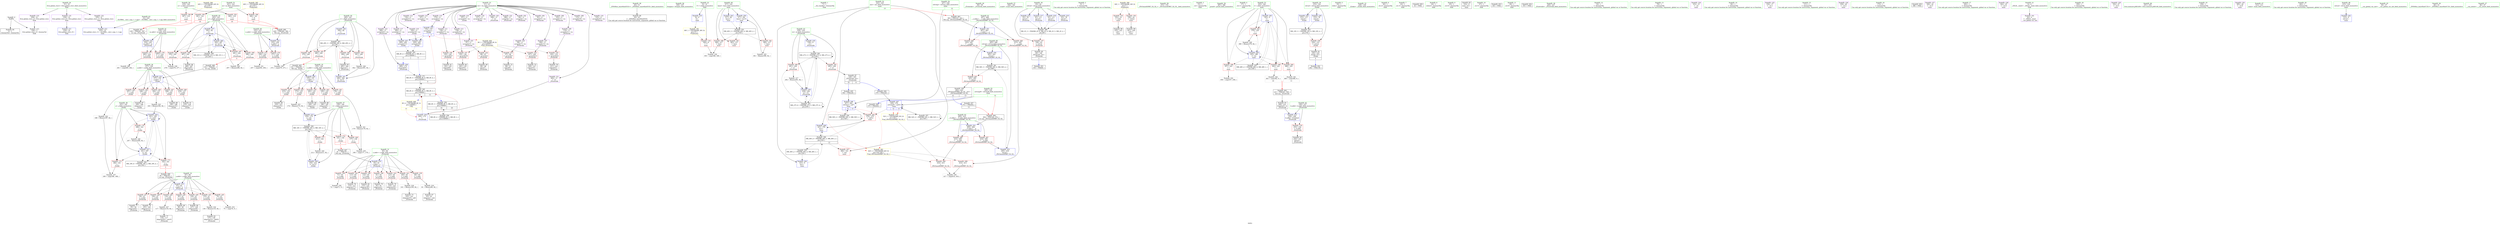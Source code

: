 digraph "SVFG" {
	label="SVFG";

	Node0x558b1e8f7dd0 [shape=record,color=grey,label="{NodeID: 0\nNullPtr}"];
	Node0x558b1e8f7dd0 -> Node0x558b1e91ea90[style=solid];
	Node0x558b1e8f7dd0 -> Node0x558b1e921690[style=solid];
	Node0x558b1e920690 [shape=record,color=red,label="{NodeID: 194\n367\<--319\n\<--n\nmain\n|{<s0>11}}"];
	Node0x558b1e920690:s0 -> Node0x558b1e9613a0[style=solid,color=red];
	Node0x558b1e91d0a0 [shape=record,color=purple,label="{NodeID: 111\n128\<--11\narrayidx27\<--vis\n_Z5checkii\n}"];
	Node0x558b1e91d0a0 -> Node0x558b1e924640[style=solid];
	Node0x558b1e91bb20 [shape=record,color=green,label="{NodeID: 28\n45\<--51\n_ZNSt8ios_base4InitD1Ev\<--_ZNSt8ios_base4InitD1Ev_field_insensitive\n}"];
	Node0x558b1e91bb20 -> Node0x558b1e91ec60[style=solid];
	Node0x558b1e921e10 [shape=record,color=blue,label="{NodeID: 222\n170\<--172\narrayidx2\<--\n_Z2okii\n|{|<s2>3}}"];
	Node0x558b1e921e10 -> Node0x558b1e922080[style=dashed];
	Node0x558b1e921e10 -> Node0x558b1e9223c0[style=dashed];
	Node0x558b1e921e10:s2 -> Node0x558b1e93e9d0[style=dashed,color=red];
	Node0x558b1e923870 [shape=record,color=red,label="{NodeID: 139\n80\<--65\n\<--x.addr\n_Z5checkii\n}"];
	Node0x558b1e923870 -> Node0x558b1e92f2d0[style=solid];
	Node0x558b1e91e320 [shape=record,color=green,label="{NodeID: 56\n336\<--337\nfreopen\<--freopen_field_insensitive\n}"];
	Node0x558b1e9307d0 [shape=record,color=grey,label="{NodeID: 333\n75 = cmp(74, 9, )\n}"];
	Node0x558b1e92b360 [shape=record,color=blue,label="{NodeID: 250\n317\<--391\nkase\<--inc15\nmain\n}"];
	Node0x558b1e92b360 -> Node0x558b1e93fab0[style=dashed];
	Node0x558b1e924f30 [shape=record,color=red,label="{NodeID: 167\n198\<--157\n\<--y.addr\n_Z2okii\n}"];
	Node0x558b1e924f30 -> Node0x558b1e91ff40[style=solid];
	Node0x558b1e91fb30 [shape=record,color=black,label="{NodeID: 84\n140\<--139\ntobool35\<--\n_Z5checkii\n}"];
	Node0x558b1e919db0 [shape=record,color=green,label="{NodeID: 1\n7\<--1\n__dso_handle\<--dummyObj\nGlob }"];
	Node0x558b1e9422b0 [shape=record,color=black,label="{NodeID: 361\nMR_56V_3 = PHI(MR_56V_4, MR_56V_2, )\npts\{406 \}\n}"];
	Node0x558b1e9422b0 -> Node0x558b1e920de0[style=dashed];
	Node0x558b1e920760 [shape=record,color=red,label="{NodeID: 195\n361\<--321\n\<--m\nmain\n|{<s0>10}}"];
	Node0x558b1e920760:s0 -> Node0x558b1e9613a0[style=solid,color=red];
	Node0x558b1e91d170 [shape=record,color=purple,label="{NodeID: 112\n134\<--11\narrayidx31\<--vis\n_Z5checkii\n}"];
	Node0x558b1e91bc20 [shape=record,color=green,label="{NodeID: 29\n58\<--59\n_Z5checkii\<--_Z5checkii_field_insensitive\n}"];
	Node0x558b1e921ee0 [shape=record,color=blue,label="{NodeID: 223\n159\<--174\ni\<--sub\n_Z2okii\n}"];
	Node0x558b1e921ee0 -> Node0x558b1e9418b0[style=dashed];
	Node0x558b1e923940 [shape=record,color=red,label="{NodeID: 140\n91\<--65\n\<--x.addr\n_Z5checkii\n}"];
	Node0x558b1e923940 -> Node0x558b1e91efd0[style=solid];
	Node0x558b1e91e420 [shape=record,color=green,label="{NodeID: 57\n344\<--345\nscanf\<--scanf_field_insensitive\n}"];
	Node0x558b1e930950 [shape=record,color=grey,label="{NodeID: 334\n72 = cmp(71, 9, )\n}"];
	Node0x558b1e92b430 [shape=record,color=blue,label="{NodeID: 251\n407\<--403\n__a.addr\<--__a\n_ZSt3maxIiERKT_S2_S2_\n}"];
	Node0x558b1e92b430 -> Node0x558b1e920eb0[style=dashed];
	Node0x558b1e92b430 -> Node0x558b1e920f80[style=dashed];
	Node0x558b1e925000 [shape=record,color=red,label="{NodeID: 168\n218\<--157\n\<--y.addr\n_Z2okii\n}"];
	Node0x558b1e925000 -> Node0x558b1e9200e0[style=solid];
	Node0x558b1e91fc00 [shape=record,color=black,label="{NodeID: 85\n60\<--146\n_Z5checkii_ret\<--\n_Z5checkii\n|{<s0>3}}"];
	Node0x558b1e91fc00:s0 -> Node0x558b1e960560[style=solid,color=blue];
	Node0x558b1e919e40 [shape=record,color=green,label="{NodeID: 2\n9\<--1\n\<--dummyObj\nCan only get source location for instruction, argument, global var or function.}"];
	Node0x558b1e9427b0 [shape=record,color=black,label="{NodeID: 362\nMR_27V_3 = PHI(MR_27V_4, MR_27V_2, )\npts\{239 \}\n}"];
	Node0x558b1e9427b0 -> Node0x558b1e9259c0[style=dashed];
	Node0x558b1e9427b0 -> Node0x558b1e925a90[style=dashed];
	Node0x558b1e9427b0 -> Node0x558b1e92aa70[style=dashed];
	Node0x558b1e9427b0 -> Node0x558b1e93f0b0[style=dashed];
	Node0x558b1e9427b0 -> Node0x558b1e9427b0[style=dashed];
	Node0x558b1e920830 [shape=record,color=red,label="{NodeID: 196\n366\<--321\n\<--m\nmain\n|{<s0>11}}"];
	Node0x558b1e920830:s0 -> Node0x558b1e961160[style=solid,color=red];
	Node0x558b1e91d240 [shape=record,color=purple,label="{NodeID: 113\n138\<--11\narrayidx34\<--vis\n_Z5checkii\n}"];
	Node0x558b1e91d240 -> Node0x558b1e924710[style=solid];
	Node0x558b1e91bd20 [shape=record,color=green,label="{NodeID: 30\n63\<--64\nretval\<--retval_field_insensitive\n_Z5checkii\n}"];
	Node0x558b1e91bd20 -> Node0x558b1e9236d0[style=solid];
	Node0x558b1e91bd20 -> Node0x558b1e921930[style=solid];
	Node0x558b1e91bd20 -> Node0x558b1e921a00[style=solid];
	Node0x558b1e91bd20 -> Node0x558b1e921ad0[style=solid];
	Node0x558b1e91bd20 -> Node0x558b1e921ba0[style=solid];
	Node0x558b1e9268f0 [shape=record,color=yellow,style=double,label="{NodeID: 390\n34V_1 = ENCHI(MR_34V_0)\npts\{1 \}\nFun[main]}"];
	Node0x558b1e9268f0 -> Node0x558b1e923530[style=dashed];
	Node0x558b1e9268f0 -> Node0x558b1e923600[style=dashed];
	Node0x558b1e921fb0 [shape=record,color=blue,label="{NodeID: 224\n161\<--183\nj\<--sub3\n_Z2okii\n}"];
	Node0x558b1e921fb0 -> Node0x558b1e925340[style=dashed];
	Node0x558b1e921fb0 -> Node0x558b1e925410[style=dashed];
	Node0x558b1e921fb0 -> Node0x558b1e9254e0[style=dashed];
	Node0x558b1e921fb0 -> Node0x558b1e921fb0[style=dashed];
	Node0x558b1e921fb0 -> Node0x558b1e922220[style=dashed];
	Node0x558b1e921fb0 -> Node0x558b1e93c9b0[style=dashed];
	Node0x558b1e923a10 [shape=record,color=red,label="{NodeID: 141\n100\<--65\n\<--x.addr\n_Z5checkii\n}"];
	Node0x558b1e923a10 -> Node0x558b1e92f150[style=solid];
	Node0x558b1e91e520 [shape=record,color=green,label="{NodeID: 58\n373\<--374\n_ZSt3maxIiERKT_S2_S2_\<--_ZSt3maxIiERKT_S2_S2__field_insensitive\n}"];
	Node0x558b1e930ad0 [shape=record,color=grey,label="{NodeID: 335\n180 = cmp(177, 179, )\n}"];
	Node0x558b1e92b500 [shape=record,color=blue,label="{NodeID: 252\n409\<--404\n__b.addr\<--__b\n_ZSt3maxIiERKT_S2_S2_\n}"];
	Node0x558b1e92b500 -> Node0x558b1e921050[style=dashed];
	Node0x558b1e92b500 -> Node0x558b1e921120[style=dashed];
	Node0x558b1e9250d0 [shape=record,color=red,label="{NodeID: 169\n177\<--159\n\<--i\n_Z2okii\n}"];
	Node0x558b1e9250d0 -> Node0x558b1e930ad0[style=solid];
	Node0x558b1e91fcd0 [shape=record,color=black,label="{NodeID: 86\n166\<--165\nidxprom\<--\n_Z2okii\n}"];
	Node0x558b1e919ed0 [shape=record,color=green,label="{NodeID: 3\n15\<--1\n.str\<--dummyObj\nGlob }"];
	Node0x558b1e942cb0 [shape=record,color=black,label="{NodeID: 363\nMR_29V_3 = PHI(MR_29V_4, MR_29V_2, )\npts\{241 \}\n}"];
	Node0x558b1e942cb0 -> Node0x558b1e925b60[style=dashed];
	Node0x558b1e942cb0 -> Node0x558b1e925c30[style=dashed];
	Node0x558b1e942cb0 -> Node0x558b1e925d00[style=dashed];
	Node0x558b1e942cb0 -> Node0x558b1e925dd0[style=dashed];
	Node0x558b1e942cb0 -> Node0x558b1e92ac10[style=dashed];
	Node0x558b1e920900 [shape=record,color=red,label="{NodeID: 197\n384\<--323\n\<--ans\nmain\n}"];
	Node0x558b1e91d310 [shape=record,color=purple,label="{NodeID: 114\n167\<--11\narrayidx\<--vis\n_Z2okii\n}"];
	Node0x558b1e91bdf0 [shape=record,color=green,label="{NodeID: 31\n65\<--66\nx.addr\<--x.addr_field_insensitive\n_Z5checkii\n}"];
	Node0x558b1e91bdf0 -> Node0x558b1e9237a0[style=solid];
	Node0x558b1e91bdf0 -> Node0x558b1e923870[style=solid];
	Node0x558b1e91bdf0 -> Node0x558b1e923940[style=solid];
	Node0x558b1e91bdf0 -> Node0x558b1e923a10[style=solid];
	Node0x558b1e91bdf0 -> Node0x558b1e923ae0[style=solid];
	Node0x558b1e91bdf0 -> Node0x558b1e923bb0[style=solid];
	Node0x558b1e91bdf0 -> Node0x558b1e923c80[style=solid];
	Node0x558b1e91bdf0 -> Node0x558b1e921790[style=solid];
	Node0x558b1e926a00 [shape=record,color=yellow,style=double,label="{NodeID: 391\n36V_1 = ENCHI(MR_36V_0)\npts\{10 \}\nFun[main]}"];
	Node0x558b1e926a00 -> Node0x558b1e923460[style=dashed];
	Node0x558b1e922080 [shape=record,color=blue,label="{NodeID: 225\n200\<--202\narrayidx11\<--\n_Z2okii\n}"];
	Node0x558b1e922080 -> Node0x558b1e93ceb0[style=dashed];
	Node0x558b1e923ae0 [shape=record,color=red,label="{NodeID: 142\n113\<--65\n\<--x.addr\n_Z5checkii\n}"];
	Node0x558b1e923ae0 -> Node0x558b1e91f4b0[style=solid];
	Node0x558b1e91e620 [shape=record,color=green,label="{NodeID: 59\n387\<--388\nprintf\<--printf_field_insensitive\n}"];
	Node0x558b1e930c50 [shape=record,color=grey,label="{NodeID: 336\n272 = cmp(270, 271, )\n}"];
	Node0x558b1e92b5d0 [shape=record,color=blue,label="{NodeID: 253\n405\<--419\nretval\<--\n_ZSt3maxIiERKT_S2_S2_\n}"];
	Node0x558b1e92b5d0 -> Node0x558b1e9422b0[style=dashed];
	Node0x558b1e9251a0 [shape=record,color=red,label="{NodeID: 170\n191\<--159\n\<--i\n_Z2okii\n|{<s0>3}}"];
	Node0x558b1e9251a0:s0 -> Node0x558b1e961bc0[style=solid,color=red];
	Node0x558b1e91fda0 [shape=record,color=black,label="{NodeID: 87\n169\<--168\nidxprom1\<--\n_Z2okii\n}"];
	Node0x558b1e919f60 [shape=record,color=green,label="{NodeID: 4\n17\<--1\n.str.1\<--dummyObj\nGlob }"];
	Node0x558b1e9431b0 [shape=record,color=black,label="{NodeID: 364\nMR_31V_2 = PHI(MR_31V_4, MR_31V_1, )\npts\{243 \}\n}"];
	Node0x558b1e9431b0 -> Node0x558b1e92a8d0[style=dashed];
	Node0x558b1e9209d0 [shape=record,color=red,label="{NodeID: 198\n357\<--325\n\<--i\nmain\n}"];
	Node0x558b1e9209d0 -> Node0x558b1e930650[style=solid];
	Node0x558b1e922510 [shape=record,color=purple,label="{NodeID: 115\n170\<--11\narrayidx2\<--vis\n_Z2okii\n}"];
	Node0x558b1e922510 -> Node0x558b1e921e10[style=solid];
	Node0x558b1e91bec0 [shape=record,color=green,label="{NodeID: 32\n67\<--68\ny.addr\<--y.addr_field_insensitive\n_Z5checkii\n}"];
	Node0x558b1e91bec0 -> Node0x558b1e923d50[style=solid];
	Node0x558b1e91bec0 -> Node0x558b1e923e20[style=solid];
	Node0x558b1e91bec0 -> Node0x558b1e923ef0[style=solid];
	Node0x558b1e91bec0 -> Node0x558b1e923fc0[style=solid];
	Node0x558b1e91bec0 -> Node0x558b1e924090[style=solid];
	Node0x558b1e91bec0 -> Node0x558b1e924160[style=solid];
	Node0x558b1e91bec0 -> Node0x558b1e924230[style=solid];
	Node0x558b1e91bec0 -> Node0x558b1e921860[style=solid];
	Node0x558b1e922150 [shape=record,color=blue,label="{NodeID: 226\n153\<--111\nretval\<--\n_Z2okii\n}"];
	Node0x558b1e922150 -> Node0x558b1e93c4b0[style=dashed];
	Node0x558b1e923bb0 [shape=record,color=red,label="{NodeID: 143\n123\<--65\n\<--x.addr\n_Z5checkii\n}"];
	Node0x558b1e923bb0 -> Node0x558b1e91f720[style=solid];
	Node0x558b1e91e720 [shape=record,color=green,label="{NodeID: 60\n405\<--406\nretval\<--retval_field_insensitive\n_ZSt3maxIiERKT_S2_S2_\n}"];
	Node0x558b1e91e720 -> Node0x558b1e920de0[style=solid];
	Node0x558b1e91e720 -> Node0x558b1e92b5d0[style=solid];
	Node0x558b1e91e720 -> Node0x558b1e92b6a0[style=solid];
	Node0x558b1e930dd0 [shape=record,color=grey,label="{NodeID: 337\n189 = cmp(186, 188, )\n}"];
	Node0x558b1e92b6a0 [shape=record,color=blue,label="{NodeID: 254\n405\<--422\nretval\<--\n_ZSt3maxIiERKT_S2_S2_\n}"];
	Node0x558b1e92b6a0 -> Node0x558b1e9422b0[style=dashed];
	Node0x558b1e925270 [shape=record,color=red,label="{NodeID: 171\n211\<--159\n\<--i\n_Z2okii\n}"];
	Node0x558b1e925270 -> Node0x558b1e92fa50[style=solid];
	Node0x558b1e91fe70 [shape=record,color=black,label="{NodeID: 88\n196\<--195\nidxprom8\<--\n_Z2okii\n}"];
	Node0x558b1e91a7a0 [shape=record,color=green,label="{NodeID: 5\n19\<--1\nstdin\<--dummyObj\nGlob }"];
	Node0x558b1e94dde0 [shape=record,color=yellow,style=double,label="{NodeID: 448\n8V_4 = CSCHI(MR_8V_3)\npts\{140000 \}\nCS[]|{<s0>11|<s1>11}}"];
	Node0x558b1e94dde0:s0 -> Node0x558b1e92a660[style=dashed,color=red];
	Node0x558b1e94dde0:s1 -> Node0x558b1e9436b0[style=dashed,color=red];
	Node0x558b1e9436b0 [shape=record,color=black,label="{NodeID: 365\nMR_8V_4 = PHI(MR_8V_5, MR_8V_3, )\npts\{140000 \}\n|{|<s1>10|<s2>11}}"];
	Node0x558b1e9436b0 -> Node0x558b1e9454b0[style=dashed];
	Node0x558b1e9436b0:s1 -> Node0x558b1e94dde0[style=dashed,color=blue];
	Node0x558b1e9436b0:s2 -> Node0x558b1e93efc0[style=dashed,color=blue];
	Node0x558b1e920aa0 [shape=record,color=red,label="{NodeID: 199\n362\<--325\n\<--i\nmain\n}"];
	Node0x558b1e920aa0 -> Node0x558b1e931550[style=solid];
	Node0x558b1e9225a0 [shape=record,color=purple,label="{NodeID: 116\n197\<--11\narrayidx9\<--vis\n_Z2okii\n}"];
	Node0x558b1e91bf90 [shape=record,color=green,label="{NodeID: 33\n148\<--149\n_Z2okii\<--_Z2okii_field_insensitive\n}"];
	Node0x558b1e922220 [shape=record,color=blue,label="{NodeID: 227\n161\<--207\nj\<--inc\n_Z2okii\n}"];
	Node0x558b1e922220 -> Node0x558b1e925340[style=dashed];
	Node0x558b1e922220 -> Node0x558b1e925410[style=dashed];
	Node0x558b1e922220 -> Node0x558b1e9254e0[style=dashed];
	Node0x558b1e922220 -> Node0x558b1e921fb0[style=dashed];
	Node0x558b1e922220 -> Node0x558b1e922220[style=dashed];
	Node0x558b1e922220 -> Node0x558b1e93c9b0[style=dashed];
	Node0x558b1e923c80 [shape=record,color=red,label="{NodeID: 144\n132\<--65\n\<--x.addr\n_Z5checkii\n}"];
	Node0x558b1e923c80 -> Node0x558b1e91f990[style=solid];
	Node0x558b1e91e7f0 [shape=record,color=green,label="{NodeID: 61\n407\<--408\n__a.addr\<--__a.addr_field_insensitive\n_ZSt3maxIiERKT_S2_S2_\n}"];
	Node0x558b1e91e7f0 -> Node0x558b1e920eb0[style=solid];
	Node0x558b1e91e7f0 -> Node0x558b1e920f80[style=solid];
	Node0x558b1e91e7f0 -> Node0x558b1e92b430[style=solid];
	Node0x558b1e930f50 [shape=record,color=grey,label="{NodeID: 338\n278 = cmp(276, 277, )\n}"];
	Node0x558b1e925340 [shape=record,color=red,label="{NodeID: 172\n186\<--161\n\<--j\n_Z2okii\n}"];
	Node0x558b1e925340 -> Node0x558b1e930dd0[style=solid];
	Node0x558b1e91ff40 [shape=record,color=black,label="{NodeID: 89\n199\<--198\nidxprom10\<--\n_Z2okii\n}"];
	Node0x558b1e91a830 [shape=record,color=green,label="{NodeID: 6\n20\<--1\n.str.2\<--dummyObj\nGlob }"];
	Node0x558b1e920b70 [shape=record,color=red,label="{NodeID: 200\n368\<--325\n\<--i\nmain\n}"];
	Node0x558b1e920b70 -> Node0x558b1e9313d0[style=solid];
	Node0x558b1e922630 [shape=record,color=purple,label="{NodeID: 117\n200\<--11\narrayidx11\<--vis\n_Z2okii\n}"];
	Node0x558b1e922630 -> Node0x558b1e922080[style=solid];
	Node0x558b1e91c090 [shape=record,color=green,label="{NodeID: 34\n153\<--154\nretval\<--retval_field_insensitive\n_Z2okii\n}"];
	Node0x558b1e91c090 -> Node0x558b1e9247e0[style=solid];
	Node0x558b1e91c090 -> Node0x558b1e922150[style=solid];
	Node0x558b1e91c090 -> Node0x558b1e92a3a0[style=solid];
	Node0x558b1e926ca0 [shape=record,color=yellow,style=double,label="{NodeID: 394\n42V_1 = ENCHI(MR_42V_0)\npts\{320 \}\nFun[main]}"];
	Node0x558b1e926ca0 -> Node0x558b1e9205c0[style=dashed];
	Node0x558b1e926ca0 -> Node0x558b1e920690[style=dashed];
	Node0x558b1e9222f0 [shape=record,color=blue,label="{NodeID: 228\n159\<--212\ni\<--inc13\n_Z2okii\n}"];
	Node0x558b1e9222f0 -> Node0x558b1e9418b0[style=dashed];
	Node0x558b1e923d50 [shape=record,color=red,label="{NodeID: 145\n74\<--67\n\<--y.addr\n_Z5checkii\n}"];
	Node0x558b1e923d50 -> Node0x558b1e9307d0[style=solid];
	Node0x558b1e91e8c0 [shape=record,color=green,label="{NodeID: 62\n409\<--410\n__b.addr\<--__b.addr_field_insensitive\n_ZSt3maxIiERKT_S2_S2_\n}"];
	Node0x558b1e91e8c0 -> Node0x558b1e921050[style=solid];
	Node0x558b1e91e8c0 -> Node0x558b1e921120[style=solid];
	Node0x558b1e91e8c0 -> Node0x558b1e92b500[style=solid];
	Node0x558b1e9310d0 [shape=record,color=grey,label="{NodeID: 339\n417 = cmp(414, 416, )\n}"];
	Node0x558b1e925410 [shape=record,color=red,label="{NodeID: 173\n192\<--161\n\<--j\n_Z2okii\n|{<s0>3}}"];
	Node0x558b1e925410:s0 -> Node0x558b1e961cd0[style=solid,color=red];
	Node0x558b1e920010 [shape=record,color=black,label="{NodeID: 90\n216\<--215\nidxprom15\<--\n_Z2okii\n}"];
	Node0x558b1e91a8c0 [shape=record,color=green,label="{NodeID: 7\n22\<--1\n.str.3\<--dummyObj\nGlob }"];
	Node0x558b1e95eef0 [shape=record,color=black,label="{NodeID: 450\n43 = PHI()\n}"];
	Node0x558b1e920c40 [shape=record,color=red,label="{NodeID: 201\n379\<--325\n\<--i\nmain\n}"];
	Node0x558b1e920c40 -> Node0x558b1e9301d0[style=solid];
	Node0x558b1e922700 [shape=record,color=purple,label="{NodeID: 118\n217\<--11\narrayidx16\<--vis\n_Z2okii\n}"];
	Node0x558b1e91c160 [shape=record,color=green,label="{NodeID: 35\n155\<--156\nx.addr\<--x.addr_field_insensitive\n_Z2okii\n}"];
	Node0x558b1e91c160 -> Node0x558b1e9248b0[style=solid];
	Node0x558b1e91c160 -> Node0x558b1e924980[style=solid];
	Node0x558b1e91c160 -> Node0x558b1e924a50[style=solid];
	Node0x558b1e91c160 -> Node0x558b1e924b20[style=solid];
	Node0x558b1e91c160 -> Node0x558b1e924bf0[style=solid];
	Node0x558b1e91c160 -> Node0x558b1e921c70[style=solid];
	Node0x558b1e926d80 [shape=record,color=yellow,style=double,label="{NodeID: 395\n44V_1 = ENCHI(MR_44V_0)\npts\{322 \}\nFun[main]}"];
	Node0x558b1e926d80 -> Node0x558b1e920760[style=dashed];
	Node0x558b1e926d80 -> Node0x558b1e920830[style=dashed];
	Node0x558b1e9223c0 [shape=record,color=blue,label="{NodeID: 229\n220\<--202\narrayidx18\<--\n_Z2okii\n}"];
	Node0x558b1e9223c0 -> Node0x558b1e93ceb0[style=dashed];
	Node0x558b1e923e20 [shape=record,color=red,label="{NodeID: 146\n85\<--67\n\<--y.addr\n_Z5checkii\n}"];
	Node0x558b1e923e20 -> Node0x558b1e91ee30[style=solid];
	Node0x558b1e91e990 [shape=record,color=green,label="{NodeID: 63\n33\<--430\n_GLOBAL__sub_I_axp_1_1.cpp\<--_GLOBAL__sub_I_axp_1_1.cpp_field_insensitive\n}"];
	Node0x558b1e91e990 -> Node0x558b1e921590[style=solid];
	Node0x558b1e931250 [shape=record,color=grey,label="{NodeID: 340\n261 = cmp(260, 262, )\n}"];
	Node0x558b1e9254e0 [shape=record,color=red,label="{NodeID: 174\n206\<--161\n\<--j\n_Z2okii\n}"];
	Node0x558b1e9254e0 -> Node0x558b1e92fd50[style=solid];
	Node0x558b1e9200e0 [shape=record,color=black,label="{NodeID: 91\n219\<--218\nidxprom17\<--\n_Z2okii\n}"];
	Node0x558b1e91a950 [shape=record,color=green,label="{NodeID: 8\n24\<--1\nstdout\<--dummyObj\nGlob }"];
	Node0x558b1e960560 [shape=record,color=black,label="{NodeID: 451\n193 = PHI(60, )\n}"];
	Node0x558b1e9445b0 [shape=record,color=black,label="{NodeID: 368\nMR_2V_3 = PHI(MR_2V_6, MR_2V_4, MR_2V_5, MR_2V_2, )\npts\{64 \}\n}"];
	Node0x558b1e9445b0 -> Node0x558b1e9236d0[style=dashed];
	Node0x558b1e920d10 [shape=record,color=red,label="{NodeID: 202\n376\<--375\n\<--call12\nmain\n}"];
	Node0x558b1e920d10 -> Node0x558b1e92b1c0[style=solid];
	Node0x558b1e9227d0 [shape=record,color=purple,label="{NodeID: 119\n220\<--11\narrayidx18\<--vis\n_Z2okii\n}"];
	Node0x558b1e9227d0 -> Node0x558b1e9223c0[style=solid];
	Node0x558b1e91c230 [shape=record,color=green,label="{NodeID: 36\n157\<--158\ny.addr\<--y.addr_field_insensitive\n_Z2okii\n}"];
	Node0x558b1e91c230 -> Node0x558b1e924cc0[style=solid];
	Node0x558b1e91c230 -> Node0x558b1e924d90[style=solid];
	Node0x558b1e91c230 -> Node0x558b1e924e60[style=solid];
	Node0x558b1e91c230 -> Node0x558b1e924f30[style=solid];
	Node0x558b1e91c230 -> Node0x558b1e925000[style=solid];
	Node0x558b1e91c230 -> Node0x558b1e921d40[style=solid];
	Node0x558b1e92a3a0 [shape=record,color=blue,label="{NodeID: 230\n153\<--78\nretval\<--\n_Z2okii\n}"];
	Node0x558b1e92a3a0 -> Node0x558b1e93c4b0[style=dashed];
	Node0x558b1e923ef0 [shape=record,color=red,label="{NodeID: 147\n94\<--67\n\<--y.addr\n_Z5checkii\n}"];
	Node0x558b1e923ef0 -> Node0x558b1e91f0a0[style=solid];
	Node0x558b1e91ea90 [shape=record,color=black,label="{NodeID: 64\n2\<--3\ndummyVal\<--dummyVal\n}"];
	Node0x558b1e9313d0 [shape=record,color=grey,label="{NodeID: 341\n369 = cmp(368, 9, )\n|{<s0>11}}"];
	Node0x558b1e9313d0:s0 -> Node0x558b1e961520[style=solid,color=red];
	Node0x558b1e9255b0 [shape=record,color=red,label="{NodeID: 175\n256\<--232\n\<--n.addr\n_Z5solveiib\n}"];
	Node0x558b1e9255b0 -> Node0x558b1e9304d0[style=solid];
	Node0x558b1e9201b0 [shape=record,color=black,label="{NodeID: 92\n150\<--224\n_Z2okii_ret\<--\n_Z2okii\n|{<s0>5}}"];
	Node0x558b1e9201b0:s0 -> Node0x558b1e9606c0[style=solid,color=blue];
	Node0x558b1e91a9e0 [shape=record,color=green,label="{NodeID: 9\n25\<--1\n.str.4\<--dummyObj\nGlob }"];
	Node0x558b1e9606c0 [shape=record,color=black,label="{NodeID: 452\n282 = PHI(150, )\n}"];
	Node0x558b1e920de0 [shape=record,color=red,label="{NodeID: 203\n425\<--405\n\<--retval\n_ZSt3maxIiERKT_S2_S2_\n}"];
	Node0x558b1e920de0 -> Node0x558b1e91d7d0[style=solid];
	Node0x558b1e9228a0 [shape=record,color=purple,label="{NodeID: 120\n248\<--11\n\<--vis\n_Z5solveiib\n}"];
	Node0x558b1e91c300 [shape=record,color=green,label="{NodeID: 37\n159\<--160\ni\<--i_field_insensitive\n_Z2okii\n}"];
	Node0x558b1e91c300 -> Node0x558b1e9250d0[style=solid];
	Node0x558b1e91c300 -> Node0x558b1e9251a0[style=solid];
	Node0x558b1e91c300 -> Node0x558b1e925270[style=solid];
	Node0x558b1e91c300 -> Node0x558b1e921ee0[style=solid];
	Node0x558b1e91c300 -> Node0x558b1e9222f0[style=solid];
	Node0x558b1e92a430 [shape=record,color=blue,label="{NodeID: 231\n232\<--229\nn.addr\<--n\n_Z5solveiib\n}"];
	Node0x558b1e92a430 -> Node0x558b1e9255b0[style=dashed];
	Node0x558b1e92a430 -> Node0x558b1e925680[style=dashed];
	Node0x558b1e923fc0 [shape=record,color=red,label="{NodeID: 148\n104\<--67\n\<--y.addr\n_Z5checkii\n}"];
	Node0x558b1e923fc0 -> Node0x558b1e91f310[style=solid];
	Node0x558b1e91eb90 [shape=record,color=black,label="{NodeID: 65\n314\<--9\nmain_ret\<--\nmain\n}"];
	Node0x558b1e931550 [shape=record,color=grey,label="{NodeID: 342\n363 = cmp(362, 9, )\n|{<s0>10}}"];
	Node0x558b1e931550:s0 -> Node0x558b1e961520[style=solid,color=red];
	Node0x558b1e925680 [shape=record,color=red,label="{NodeID: 176\n271\<--232\n\<--n.addr\n_Z5solveiib\n}"];
	Node0x558b1e925680 -> Node0x558b1e930c50[style=solid];
	Node0x558b1e920280 [shape=record,color=black,label="{NodeID: 93\n246\<--231\nfrombool\<--k\n_Z5solveiib\n}"];
	Node0x558b1e920280 -> Node0x558b1e92a590[style=solid];
	Node0x558b1e91aa70 [shape=record,color=green,label="{NodeID: 10\n27\<--1\n.str.5\<--dummyObj\nGlob }"];
	Node0x558b1e9607c0 [shape=record,color=black,label="{NodeID: 453\n343 = PHI()\n}"];
	Node0x558b1e920eb0 [shape=record,color=red,label="{NodeID: 204\n413\<--407\n\<--__a.addr\n_ZSt3maxIiERKT_S2_S2_\n}"];
	Node0x558b1e920eb0 -> Node0x558b1e9211f0[style=solid];
	Node0x558b1e922970 [shape=record,color=purple,label="{NodeID: 121\n264\<--11\n\<--vis\n_Z5solveiib\n}"];
	Node0x558b1e922970 -> Node0x558b1e92a660[style=solid];
	Node0x558b1e91c3d0 [shape=record,color=green,label="{NodeID: 38\n161\<--162\nj\<--j_field_insensitive\n_Z2okii\n}"];
	Node0x558b1e91c3d0 -> Node0x558b1e925340[style=solid];
	Node0x558b1e91c3d0 -> Node0x558b1e925410[style=solid];
	Node0x558b1e91c3d0 -> Node0x558b1e9254e0[style=solid];
	Node0x558b1e91c3d0 -> Node0x558b1e921fb0[style=solid];
	Node0x558b1e91c3d0 -> Node0x558b1e922220[style=solid];
	Node0x558b1e92ecd0 [shape=record,color=grey,label="{NodeID: 315\n174 = Binary(173, 82, )\n}"];
	Node0x558b1e92ecd0 -> Node0x558b1e921ee0[style=solid];
	Node0x558b1e92a4c0 [shape=record,color=blue,label="{NodeID: 232\n234\<--230\nm.addr\<--m\n_Z5solveiib\n}"];
	Node0x558b1e92a4c0 -> Node0x558b1e925750[style=dashed];
	Node0x558b1e92a4c0 -> Node0x558b1e925820[style=dashed];
	Node0x558b1e924090 [shape=record,color=red,label="{NodeID: 149\n116\<--67\n\<--y.addr\n_Z5checkii\n}"];
	Node0x558b1e924090 -> Node0x558b1e92fed0[style=solid];
	Node0x558b1e91ec60 [shape=record,color=black,label="{NodeID: 66\n44\<--45\n\<--_ZNSt8ios_base4InitD1Ev\nCan only get source location for instruction, argument, global var or function.}"];
	Node0x558b1e93c4b0 [shape=record,color=black,label="{NodeID: 343\nMR_10V_3 = PHI(MR_10V_4, MR_10V_2, )\npts\{154 \}\n}"];
	Node0x558b1e93c4b0 -> Node0x558b1e9247e0[style=dashed];
	Node0x558b1e925750 [shape=record,color=red,label="{NodeID: 177\n260\<--234\n\<--m.addr\n_Z5solveiib\n}"];
	Node0x558b1e925750 -> Node0x558b1e931250[style=solid];
	Node0x558b1e920350 [shape=record,color=black,label="{NodeID: 94\n254\<--253\ntobool\<--\n_Z5solveiib\n}"];
	Node0x558b1e91ab00 [shape=record,color=green,label="{NodeID: 11\n29\<--1\n.str.6\<--dummyObj\nGlob }"];
	Node0x558b1e960890 [shape=record,color=black,label="{NodeID: 454\n353 = PHI()\n}"];
	Node0x558b1e9454b0 [shape=record,color=black,label="{NodeID: 371\nMR_8V_5 = PHI(MR_8V_8, MR_8V_4, )\npts\{140000 \}\n|{|<s1>5}}"];
	Node0x558b1e9454b0 -> Node0x558b1e9436b0[style=dashed];
	Node0x558b1e9454b0:s1 -> Node0x558b1e921e10[style=dashed,color=red];
	Node0x558b1e920f80 [shape=record,color=red,label="{NodeID: 205\n422\<--407\n\<--__a.addr\n_ZSt3maxIiERKT_S2_S2_\n}"];
	Node0x558b1e920f80 -> Node0x558b1e92b6a0[style=solid];
	Node0x558b1e922a40 [shape=record,color=purple,label="{NodeID: 122\n286\<--11\narrayidx\<--vis\n_Z5solveiib\n}"];
	Node0x558b1e91c4a0 [shape=record,color=green,label="{NodeID: 39\n226\<--227\n_Z5solveiib\<--_Z5solveiib_field_insensitive\n}"];
	Node0x558b1e92ee50 [shape=record,color=grey,label="{NodeID: 316\n136 = Binary(135, 82, )\n}"];
	Node0x558b1e92ee50 -> Node0x558b1e91fa60[style=solid];
	Node0x558b1e92a590 [shape=record,color=blue,label="{NodeID: 233\n236\<--246\nk.addr\<--frombool\n_Z5solveiib\n}"];
	Node0x558b1e92a590 -> Node0x558b1e9258f0[style=dashed];
	Node0x558b1e924160 [shape=record,color=red,label="{NodeID: 150\n126\<--67\n\<--y.addr\n_Z5checkii\n}"];
	Node0x558b1e924160 -> Node0x558b1e91f7f0[style=solid];
	Node0x558b1e91ed60 [shape=record,color=black,label="{NodeID: 67\n83\<--81\nidxprom\<--sub\n_Z5checkii\n}"];
	Node0x558b1e93c9b0 [shape=record,color=black,label="{NodeID: 344\nMR_18V_6 = PHI(MR_18V_2, MR_18V_4, )\npts\{162 \}\n}"];
	Node0x558b1e925820 [shape=record,color=red,label="{NodeID: 178\n277\<--234\n\<--m.addr\n_Z5solveiib\n}"];
	Node0x558b1e925820 -> Node0x558b1e930f50[style=solid];
	Node0x558b1e920420 [shape=record,color=black,label="{NodeID: 95\n285\<--284\nidxprom\<--\n_Z5solveiib\n}"];
	Node0x558b1e91ab90 [shape=record,color=green,label="{NodeID: 12\n32\<--1\n\<--dummyObj\nCan only get source location for instruction, argument, global var or function.}"];
	Node0x558b1e960960 [shape=record,color=black,label="{NodeID: 455\n364 = PHI(228, )\n}"];
	Node0x558b1e960960 -> Node0x558b1e92b020[style=solid];
	Node0x558b1e921050 [shape=record,color=red,label="{NodeID: 206\n415\<--409\n\<--__b.addr\n_ZSt3maxIiERKT_S2_S2_\n}"];
	Node0x558b1e921050 -> Node0x558b1e9212c0[style=solid];
	Node0x558b1e922b10 [shape=record,color=purple,label="{NodeID: 123\n289\<--11\narrayidx9\<--vis\n_Z5solveiib\n}"];
	Node0x558b1e922b10 -> Node0x558b1e92a9a0[style=solid];
	Node0x558b1e91c5a0 [shape=record,color=green,label="{NodeID: 40\n232\<--233\nn.addr\<--n.addr_field_insensitive\n_Z5solveiib\n}"];
	Node0x558b1e91c5a0 -> Node0x558b1e9255b0[style=solid];
	Node0x558b1e91c5a0 -> Node0x558b1e925680[style=solid];
	Node0x558b1e91c5a0 -> Node0x558b1e92a430[style=solid];
	Node0x558b1e92efd0 [shape=record,color=grey,label="{NodeID: 317\n292 = Binary(291, 82, )\n}"];
	Node0x558b1e92efd0 -> Node0x558b1e92aa70[style=solid];
	Node0x558b1e92a660 [shape=record,color=blue,label="{NodeID: 234\n264\<--172\n\<--\n_Z5solveiib\n}"];
	Node0x558b1e92a660 -> Node0x558b1e9436b0[style=dashed];
	Node0x558b1e924230 [shape=record,color=red,label="{NodeID: 151\n135\<--67\n\<--y.addr\n_Z5checkii\n}"];
	Node0x558b1e924230 -> Node0x558b1e92ee50[style=solid];
	Node0x558b1e91ee30 [shape=record,color=black,label="{NodeID: 68\n86\<--85\nidxprom2\<--\n_Z5checkii\n}"];
	Node0x558b1e93ceb0 [shape=record,color=black,label="{NodeID: 345\nMR_8V_4 = PHI(MR_8V_5, MR_8V_3, )\npts\{140000 \}\n|{<s0>5|<s1>5}}"];
	Node0x558b1e93ceb0:s0 -> Node0x558b1e92a9a0[style=dashed,color=blue];
	Node0x558b1e93ceb0:s1 -> Node0x558b1e9454b0[style=dashed,color=blue];
	Node0x558b1e9258f0 [shape=record,color=red,label="{NodeID: 179\n253\<--236\n\<--k.addr\n_Z5solveiib\n}"];
	Node0x558b1e9258f0 -> Node0x558b1e920350[style=solid];
	Node0x558b1e91d490 [shape=record,color=black,label="{NodeID: 96\n288\<--287\nidxprom8\<--\n_Z5solveiib\n}"];
	Node0x558b1e91ac20 [shape=record,color=green,label="{NodeID: 13\n78\<--1\n\<--dummyObj\nCan only get source location for instruction, argument, global var or function.}"];
	Node0x558b1e960cd0 [shape=record,color=black,label="{NodeID: 456\n370 = PHI(228, )\n}"];
	Node0x558b1e960cd0 -> Node0x558b1e92b0f0[style=solid];
	Node0x558b1e921120 [shape=record,color=red,label="{NodeID: 207\n419\<--409\n\<--__b.addr\n_ZSt3maxIiERKT_S2_S2_\n}"];
	Node0x558b1e921120 -> Node0x558b1e92b5d0[style=solid];
	Node0x558b1e922be0 [shape=record,color=purple,label="{NodeID: 124\n333\<--15\n\<--.str\nmain\n}"];
	Node0x558b1e91c670 [shape=record,color=green,label="{NodeID: 41\n234\<--235\nm.addr\<--m.addr_field_insensitive\n_Z5solveiib\n}"];
	Node0x558b1e91c670 -> Node0x558b1e925750[style=solid];
	Node0x558b1e91c670 -> Node0x558b1e925820[style=solid];
	Node0x558b1e91c670 -> Node0x558b1e92a4c0[style=solid];
	Node0x558b1e92f150 [shape=record,color=grey,label="{NodeID: 318\n101 = Binary(100, 82, )\n}"];
	Node0x558b1e92f150 -> Node0x558b1e91f240[style=solid];
	Node0x558b1e92a730 [shape=record,color=blue,label="{NodeID: 235\n238\<--9\nre\<--\n_Z5solveiib\n}"];
	Node0x558b1e92a730 -> Node0x558b1e9427b0[style=dashed];
	Node0x558b1e924300 [shape=record,color=red,label="{NodeID: 152\n88\<--87\n\<--arrayidx3\n_Z5checkii\n}"];
	Node0x558b1e924300 -> Node0x558b1e91ef00[style=solid];
	Node0x558b1e91ef00 [shape=record,color=black,label="{NodeID: 69\n89\<--88\ntobool\<--\n_Z5checkii\n}"];
	Node0x558b1e93d3b0 [shape=record,color=black,label="{NodeID: 346\nMR_46V_4 = PHI(MR_46V_5, MR_46V_3, )\npts\{324 \}\n|{|<s4>13}}"];
	Node0x558b1e93d3b0 -> Node0x558b1e920900[style=dashed];
	Node0x558b1e93d3b0 -> Node0x558b1e920d10[style=dashed];
	Node0x558b1e93d3b0 -> Node0x558b1e92b1c0[style=dashed];
	Node0x558b1e93d3b0 -> Node0x558b1e93ffb0[style=dashed];
	Node0x558b1e93d3b0:s4 -> Node0x558b1e946dc0[style=dashed,color=red];
	Node0x558b1e9259c0 [shape=record,color=red,label="{NodeID: 180\n291\<--238\n\<--re\n_Z5solveiib\n}"];
	Node0x558b1e9259c0 -> Node0x558b1e92efd0[style=solid];
	Node0x558b1e91d560 [shape=record,color=black,label="{NodeID: 97\n228\<--305\n_Z5solveiib_ret\<--\n_Z5solveiib\n|{<s0>10|<s1>11}}"];
	Node0x558b1e91d560:s0 -> Node0x558b1e960960[style=solid,color=blue];
	Node0x558b1e91d560:s1 -> Node0x558b1e960cd0[style=solid,color=blue];
	Node0x558b1e91ad20 [shape=record,color=green,label="{NodeID: 14\n82\<--1\n\<--dummyObj\nCan only get source location for instruction, argument, global var or function.}"];
	Node0x558b1e960e10 [shape=record,color=black,label="{NodeID: 457\n372 = PHI(402, )\n|{<s0>13}}"];
	Node0x558b1e960e10:s0 -> Node0x558b1e961820[style=solid,color=red];
	Node0x558b1e9211f0 [shape=record,color=red,label="{NodeID: 208\n414\<--413\n\<--\n_ZSt3maxIiERKT_S2_S2_\n}"];
	Node0x558b1e9211f0 -> Node0x558b1e9310d0[style=solid];
	Node0x558b1e922cb0 [shape=record,color=purple,label="{NodeID: 125\n334\<--17\n\<--.str.1\nmain\n}"];
	Node0x558b1e91c740 [shape=record,color=green,label="{NodeID: 42\n236\<--237\nk.addr\<--k.addr_field_insensitive\n_Z5solveiib\n}"];
	Node0x558b1e91c740 -> Node0x558b1e9258f0[style=solid];
	Node0x558b1e91c740 -> Node0x558b1e92a590[style=solid];
	Node0x558b1e92f2d0 [shape=record,color=grey,label="{NodeID: 319\n81 = Binary(80, 82, )\n}"];
	Node0x558b1e92f2d0 -> Node0x558b1e91ed60[style=solid];
	Node0x558b1e92a800 [shape=record,color=blue,label="{NodeID: 236\n240\<--82\ni\<--\n_Z5solveiib\n}"];
	Node0x558b1e92a800 -> Node0x558b1e942cb0[style=dashed];
	Node0x558b1e9243d0 [shape=record,color=red,label="{NodeID: 153\n97\<--96\n\<--arrayidx7\n_Z5checkii\n}"];
	Node0x558b1e9243d0 -> Node0x558b1e91f170[style=solid];
	Node0x558b1e91efd0 [shape=record,color=black,label="{NodeID: 70\n92\<--91\nidxprom4\<--\n_Z5checkii\n}"];
	Node0x558b1e925a90 [shape=record,color=red,label="{NodeID: 181\n305\<--238\n\<--re\n_Z5solveiib\n}"];
	Node0x558b1e925a90 -> Node0x558b1e91d560[style=solid];
	Node0x558b1e91d630 [shape=record,color=black,label="{NodeID: 98\n335\<--332\ncall\<--\nmain\n}"];
	Node0x558b1e91ae20 [shape=record,color=green,label="{NodeID: 15\n111\<--1\n\<--dummyObj\nCan only get source location for instruction, argument, global var or function.}"];
	Node0x558b1e960f50 [shape=record,color=black,label="{NodeID: 458\n375 = PHI(402, )\n}"];
	Node0x558b1e960f50 -> Node0x558b1e920d10[style=solid];
	Node0x558b1e9212c0 [shape=record,color=red,label="{NodeID: 209\n416\<--415\n\<--\n_ZSt3maxIiERKT_S2_S2_\n}"];
	Node0x558b1e9212c0 -> Node0x558b1e9310d0[style=solid];
	Node0x558b1e922d80 [shape=record,color=purple,label="{NodeID: 126\n339\<--20\n\<--.str.2\nmain\n}"];
	Node0x558b1e91c810 [shape=record,color=green,label="{NodeID: 43\n238\<--239\nre\<--re_field_insensitive\n_Z5solveiib\n}"];
	Node0x558b1e91c810 -> Node0x558b1e9259c0[style=solid];
	Node0x558b1e91c810 -> Node0x558b1e925a90[style=solid];
	Node0x558b1e91c810 -> Node0x558b1e92a730[style=solid];
	Node0x558b1e91c810 -> Node0x558b1e92aa70[style=solid];
	Node0x558b1e92f450 [shape=record,color=grey,label="{NodeID: 320\n297 = Binary(296, 82, )\n}"];
	Node0x558b1e92f450 -> Node0x558b1e92ab40[style=solid];
	Node0x558b1e92a8d0 [shape=record,color=blue,label="{NodeID: 237\n242\<--82\nj\<--\n_Z5solveiib\n}"];
	Node0x558b1e92a8d0 -> Node0x558b1e925ea0[style=dashed];
	Node0x558b1e92a8d0 -> Node0x558b1e925f70[style=dashed];
	Node0x558b1e92a8d0 -> Node0x558b1e926040[style=dashed];
	Node0x558b1e92a8d0 -> Node0x558b1e926110[style=dashed];
	Node0x558b1e92a8d0 -> Node0x558b1e92ab40[style=dashed];
	Node0x558b1e92a8d0 -> Node0x558b1e9431b0[style=dashed];
	Node0x558b1e9244a0 [shape=record,color=red,label="{NodeID: 154\n107\<--106\n\<--arrayidx13\n_Z5checkii\n}"];
	Node0x558b1e9244a0 -> Node0x558b1e91f3e0[style=solid];
	Node0x558b1e91f0a0 [shape=record,color=black,label="{NodeID: 71\n95\<--94\nidxprom6\<--\n_Z5checkii\n}"];
	Node0x558b1e925b60 [shape=record,color=red,label="{NodeID: 182\n270\<--240\n\<--i\n_Z5solveiib\n}"];
	Node0x558b1e925b60 -> Node0x558b1e930c50[style=solid];
	Node0x558b1e91d700 [shape=record,color=black,label="{NodeID: 99\n341\<--338\ncall1\<--\nmain\n}"];
	Node0x558b1e91af20 [shape=record,color=green,label="{NodeID: 16\n172\<--1\n\<--dummyObj\nCan only get source location for instruction, argument, global var or function.}"];
	Node0x558b1e961090 [shape=record,color=black,label="{NodeID: 459\n386 = PHI()\n}"];
	Node0x558b1e921390 [shape=record,color=blue,label="{NodeID: 210\n8\<--9\nT\<--\nGlob }"];
	Node0x558b1e921390 -> Node0x558b1e926a00[style=dashed];
	Node0x558b1e922e50 [shape=record,color=purple,label="{NodeID: 127\n340\<--22\n\<--.str.3\nmain\n}"];
	Node0x558b1e91c8e0 [shape=record,color=green,label="{NodeID: 44\n240\<--241\ni\<--i_field_insensitive\n_Z5solveiib\n}"];
	Node0x558b1e91c8e0 -> Node0x558b1e925b60[style=solid];
	Node0x558b1e91c8e0 -> Node0x558b1e925c30[style=solid];
	Node0x558b1e91c8e0 -> Node0x558b1e925d00[style=solid];
	Node0x558b1e91c8e0 -> Node0x558b1e925dd0[style=solid];
	Node0x558b1e91c8e0 -> Node0x558b1e92a800[style=solid];
	Node0x558b1e91c8e0 -> Node0x558b1e92ac10[style=solid];
	Node0x558b1e93e9d0 [shape=record,color=yellow,style=double,label="{NodeID: 404\n8V_1 = ENCHI(MR_8V_0)\npts\{140000 \}\nFun[_Z5checkii]}"];
	Node0x558b1e93e9d0 -> Node0x558b1e924300[style=dashed];
	Node0x558b1e93e9d0 -> Node0x558b1e9243d0[style=dashed];
	Node0x558b1e93e9d0 -> Node0x558b1e9244a0[style=dashed];
	Node0x558b1e93e9d0 -> Node0x558b1e924570[style=dashed];
	Node0x558b1e93e9d0 -> Node0x558b1e924640[style=dashed];
	Node0x558b1e93e9d0 -> Node0x558b1e924710[style=dashed];
	Node0x558b1e92f5d0 [shape=record,color=grey,label="{NodeID: 321\n179 = Binary(178, 82, )\n}"];
	Node0x558b1e92f5d0 -> Node0x558b1e930ad0[style=solid];
	Node0x558b1e92a9a0 [shape=record,color=blue,label="{NodeID: 238\n289\<--172\narrayidx9\<--\n_Z5solveiib\n}"];
	Node0x558b1e92a9a0 -> Node0x558b1e9454b0[style=dashed];
	Node0x558b1e924570 [shape=record,color=red,label="{NodeID: 155\n120\<--119\n\<--arrayidx21\n_Z5checkii\n}"];
	Node0x558b1e924570 -> Node0x558b1e91f650[style=solid];
	Node0x558b1e91f170 [shape=record,color=black,label="{NodeID: 72\n98\<--97\ntobool8\<--\n_Z5checkii\n}"];
	Node0x558b1e925c30 [shape=record,color=red,label="{NodeID: 183\n280\<--240\n\<--i\n_Z5solveiib\n|{<s0>5}}"];
	Node0x558b1e925c30:s0 -> Node0x558b1e9619a0[style=solid,color=red];
	Node0x558b1e91d7d0 [shape=record,color=black,label="{NodeID: 100\n402\<--425\n_ZSt3maxIiERKT_S2_S2__ret\<--\n_ZSt3maxIiERKT_S2_S2_\n|{<s0>12|<s1>13}}"];
	Node0x558b1e91d7d0:s0 -> Node0x558b1e960e10[style=solid,color=blue];
	Node0x558b1e91d7d0:s1 -> Node0x558b1e960f50[style=solid,color=blue];
	Node0x558b1e91b020 [shape=record,color=green,label="{NodeID: 17\n202\<--1\n\<--dummyObj\nCan only get source location for instruction, argument, global var or function.}"];
	Node0x558b1e961160 [shape=record,color=black,label="{NodeID: 460\n229 = PHI(360, 366, )\n0th arg _Z5solveiib }"];
	Node0x558b1e961160 -> Node0x558b1e92a430[style=solid];
	Node0x558b1e921490 [shape=record,color=blue,label="{NodeID: 211\n434\<--32\nllvm.global_ctors_0\<--\nGlob }"];
	Node0x558b1e922f20 [shape=record,color=purple,label="{NodeID: 128\n342\<--25\n\<--.str.4\nmain\n}"];
	Node0x558b1e91c9b0 [shape=record,color=green,label="{NodeID: 45\n242\<--243\nj\<--j_field_insensitive\n_Z5solveiib\n}"];
	Node0x558b1e91c9b0 -> Node0x558b1e925ea0[style=solid];
	Node0x558b1e91c9b0 -> Node0x558b1e925f70[style=solid];
	Node0x558b1e91c9b0 -> Node0x558b1e926040[style=solid];
	Node0x558b1e91c9b0 -> Node0x558b1e926110[style=solid];
	Node0x558b1e91c9b0 -> Node0x558b1e92a8d0[style=solid];
	Node0x558b1e91c9b0 -> Node0x558b1e92ab40[style=solid];
	Node0x558b1e92f750 [shape=record,color=grey,label="{NodeID: 322\n188 = Binary(187, 82, )\n}"];
	Node0x558b1e92f750 -> Node0x558b1e930dd0[style=solid];
	Node0x558b1e92aa70 [shape=record,color=blue,label="{NodeID: 239\n238\<--292\nre\<--inc\n_Z5solveiib\n}"];
	Node0x558b1e92aa70 -> Node0x558b1e93f0b0[style=dashed];
	Node0x558b1e924640 [shape=record,color=red,label="{NodeID: 156\n129\<--128\n\<--arrayidx27\n_Z5checkii\n}"];
	Node0x558b1e924640 -> Node0x558b1e91f8c0[style=solid];
	Node0x558b1e91f240 [shape=record,color=black,label="{NodeID: 73\n102\<--101\nidxprom10\<--add\n_Z5checkii\n}"];
	Node0x558b1e93efc0 [shape=record,color=black,label="{NodeID: 350\nMR_8V_3 = PHI(MR_8V_5, MR_8V_2, )\npts\{140000 \}\n|{|<s1>10|<s2>10}}"];
	Node0x558b1e93efc0 -> Node0x558b1e9413b0[style=dashed];
	Node0x558b1e93efc0:s1 -> Node0x558b1e92a660[style=dashed,color=red];
	Node0x558b1e93efc0:s2 -> Node0x558b1e9436b0[style=dashed,color=red];
	Node0x558b1e925d00 [shape=record,color=red,label="{NodeID: 184\n284\<--240\n\<--i\n_Z5solveiib\n}"];
	Node0x558b1e925d00 -> Node0x558b1e920420[style=solid];
	Node0x558b1e91d8a0 [shape=record,color=purple,label="{NodeID: 101\n42\<--4\n\<--_ZStL8__ioinit\n__cxx_global_var_init\n}"];
	Node0x558b1e91b120 [shape=record,color=green,label="{NodeID: 18\n250\<--1\n\<--dummyObj\nCan only get source location for instruction, argument, global var or function.}"];
	Node0x558b1e9613a0 [shape=record,color=black,label="{NodeID: 461\n230 = PHI(361, 367, )\n1st arg _Z5solveiib }"];
	Node0x558b1e9613a0 -> Node0x558b1e92a4c0[style=solid];
	Node0x558b1e921590 [shape=record,color=blue,label="{NodeID: 212\n435\<--33\nllvm.global_ctors_1\<--_GLOBAL__sub_I_axp_1_1.cpp\nGlob }"];
	Node0x558b1e922ff0 [shape=record,color=purple,label="{NodeID: 129\n352\<--27\n\<--.str.5\nmain\n}"];
	Node0x558b1e91ca80 [shape=record,color=green,label="{NodeID: 46\n251\<--252\nllvm.memset.p0i8.i64\<--llvm.memset.p0i8.i64_field_insensitive\n}"];
	Node0x558b1e92f8d0 [shape=record,color=grey,label="{NodeID: 323\n183 = Binary(182, 82, )\n}"];
	Node0x558b1e92f8d0 -> Node0x558b1e921fb0[style=solid];
	Node0x558b1e92ab40 [shape=record,color=blue,label="{NodeID: 240\n242\<--297\nj\<--inc11\n_Z5solveiib\n}"];
	Node0x558b1e92ab40 -> Node0x558b1e925ea0[style=dashed];
	Node0x558b1e92ab40 -> Node0x558b1e925f70[style=dashed];
	Node0x558b1e92ab40 -> Node0x558b1e926040[style=dashed];
	Node0x558b1e92ab40 -> Node0x558b1e926110[style=dashed];
	Node0x558b1e92ab40 -> Node0x558b1e92ab40[style=dashed];
	Node0x558b1e92ab40 -> Node0x558b1e9431b0[style=dashed];
	Node0x558b1e924710 [shape=record,color=red,label="{NodeID: 157\n139\<--138\n\<--arrayidx34\n_Z5checkii\n}"];
	Node0x558b1e924710 -> Node0x558b1e91fb30[style=solid];
	Node0x558b1e91f310 [shape=record,color=black,label="{NodeID: 74\n105\<--104\nidxprom12\<--\n_Z5checkii\n}"];
	Node0x558b1e93f0b0 [shape=record,color=black,label="{NodeID: 351\nMR_27V_6 = PHI(MR_27V_5, MR_27V_4, )\npts\{239 \}\n}"];
	Node0x558b1e93f0b0 -> Node0x558b1e9259c0[style=dashed];
	Node0x558b1e93f0b0 -> Node0x558b1e92aa70[style=dashed];
	Node0x558b1e93f0b0 -> Node0x558b1e93f0b0[style=dashed];
	Node0x558b1e93f0b0 -> Node0x558b1e9427b0[style=dashed];
	Node0x558b1e925dd0 [shape=record,color=red,label="{NodeID: 185\n301\<--240\n\<--i\n_Z5solveiib\n}"];
	Node0x558b1e925dd0 -> Node0x558b1e930050[style=solid];
	Node0x558b1e91d970 [shape=record,color=purple,label="{NodeID: 102\n84\<--11\narrayidx\<--vis\n_Z5checkii\n}"];
	Node0x558b1e91b220 [shape=record,color=green,label="{NodeID: 19\n258\<--1\n\<--dummyObj\nCan only get source location for instruction, argument, global var or function.}"];
	Node0x558b1e961520 [shape=record,color=black,label="{NodeID: 462\n231 = PHI(363, 369, )\n2nd arg _Z5solveiib }"];
	Node0x558b1e961520 -> Node0x558b1e920280[style=solid];
	Node0x558b1e946a10 [shape=record,color=yellow,style=double,label="{NodeID: 379\n52V_1 = ENCHI(MR_52V_0)\npts\{330 \}\nFun[_ZSt3maxIiERKT_S2_S2_]}"];
	Node0x558b1e946a10 -> Node0x558b1e9212c0[style=dashed];
	Node0x558b1e921690 [shape=record,color=blue, style = dotted,label="{NodeID: 213\n436\<--3\nllvm.global_ctors_2\<--dummyVal\nGlob }"];
	Node0x558b1e9230c0 [shape=record,color=purple,label="{NodeID: 130\n385\<--29\n\<--.str.6\nmain\n}"];
	Node0x558b1e91cb80 [shape=record,color=green,label="{NodeID: 47\n312\<--313\nmain\<--main_field_insensitive\n}"];
	Node0x558b1e92fa50 [shape=record,color=grey,label="{NodeID: 324\n212 = Binary(211, 82, )\n}"];
	Node0x558b1e92fa50 -> Node0x558b1e9222f0[style=solid];
	Node0x558b1e92ac10 [shape=record,color=blue,label="{NodeID: 241\n240\<--302\ni\<--inc13\n_Z5solveiib\n}"];
	Node0x558b1e92ac10 -> Node0x558b1e942cb0[style=dashed];
	Node0x558b1e9247e0 [shape=record,color=red,label="{NodeID: 158\n224\<--153\n\<--retval\n_Z2okii\n}"];
	Node0x558b1e9247e0 -> Node0x558b1e9201b0[style=solid];
	Node0x558b1e91f3e0 [shape=record,color=black,label="{NodeID: 75\n108\<--107\ntobool14\<--\n_Z5checkii\n}"];
	Node0x558b1e925ea0 [shape=record,color=red,label="{NodeID: 186\n276\<--242\n\<--j\n_Z5solveiib\n}"];
	Node0x558b1e925ea0 -> Node0x558b1e930f50[style=solid];
	Node0x558b1e91da40 [shape=record,color=purple,label="{NodeID: 103\n87\<--11\narrayidx3\<--vis\n_Z5checkii\n}"];
	Node0x558b1e91da40 -> Node0x558b1e924300[style=solid];
	Node0x558b1e91b320 [shape=record,color=green,label="{NodeID: 20\n262\<--1\n\<--dummyObj\nCan only get source location for instruction, argument, global var or function.}"];
	Node0x558b1e9616a0 [shape=record,color=black,label="{NodeID: 463\n403 = PHI(327, 323, )\n0th arg _ZSt3maxIiERKT_S2_S2_ }"];
	Node0x558b1e9616a0 -> Node0x558b1e92b430[style=solid];
	Node0x558b1e921790 [shape=record,color=blue,label="{NodeID: 214\n65\<--61\nx.addr\<--x\n_Z5checkii\n}"];
	Node0x558b1e921790 -> Node0x558b1e9237a0[style=dashed];
	Node0x558b1e921790 -> Node0x558b1e923870[style=dashed];
	Node0x558b1e921790 -> Node0x558b1e923940[style=dashed];
	Node0x558b1e921790 -> Node0x558b1e923a10[style=dashed];
	Node0x558b1e921790 -> Node0x558b1e923ae0[style=dashed];
	Node0x558b1e921790 -> Node0x558b1e923bb0[style=dashed];
	Node0x558b1e921790 -> Node0x558b1e923c80[style=dashed];
	Node0x558b1e923190 [shape=record,color=purple,label="{NodeID: 131\n434\<--31\nllvm.global_ctors_0\<--llvm.global_ctors\nGlob }"];
	Node0x558b1e923190 -> Node0x558b1e921490[style=solid];
	Node0x558b1e91dca0 [shape=record,color=green,label="{NodeID: 48\n315\<--316\nretval\<--retval_field_insensitive\nmain\n}"];
	Node0x558b1e91dca0 -> Node0x558b1e92ace0[style=solid];
	Node0x558b1e92fbd0 [shape=record,color=grey,label="{NodeID: 325\n391 = Binary(390, 82, )\n}"];
	Node0x558b1e92fbd0 -> Node0x558b1e92b360[style=solid];
	Node0x558b1e92ace0 [shape=record,color=blue,label="{NodeID: 242\n315\<--9\nretval\<--\nmain\n}"];
	Node0x558b1e9248b0 [shape=record,color=red,label="{NodeID: 159\n165\<--155\n\<--x.addr\n_Z2okii\n}"];
	Node0x558b1e9248b0 -> Node0x558b1e91fcd0[style=solid];
	Node0x558b1e91f4b0 [shape=record,color=black,label="{NodeID: 76\n114\<--113\nidxprom17\<--\n_Z5checkii\n}"];
	Node0x558b1e93fab0 [shape=record,color=black,label="{NodeID: 353\nMR_40V_3 = PHI(MR_40V_4, MR_40V_2, )\npts\{318 \}\n}"];
	Node0x558b1e93fab0 -> Node0x558b1e9261e0[style=dashed];
	Node0x558b1e93fab0 -> Node0x558b1e9262b0[style=dashed];
	Node0x558b1e93fab0 -> Node0x558b1e9204f0[style=dashed];
	Node0x558b1e93fab0 -> Node0x558b1e92b360[style=dashed];
	Node0x558b1e925f70 [shape=record,color=red,label="{NodeID: 187\n281\<--242\n\<--j\n_Z5solveiib\n|{<s0>5}}"];
	Node0x558b1e925f70:s0 -> Node0x558b1e961ab0[style=solid,color=red];
	Node0x558b1e91db10 [shape=record,color=purple,label="{NodeID: 104\n93\<--11\narrayidx5\<--vis\n_Z5checkii\n}"];
	Node0x558b1e91b420 [shape=record,color=green,label="{NodeID: 21\n4\<--6\n_ZStL8__ioinit\<--_ZStL8__ioinit_field_insensitive\nGlob }"];
	Node0x558b1e91b420 -> Node0x558b1e91d8a0[style=solid];
	Node0x558b1e961820 [shape=record,color=black,label="{NodeID: 464\n404 = PHI(329, 372, )\n1st arg _ZSt3maxIiERKT_S2_S2_ }"];
	Node0x558b1e961820 -> Node0x558b1e92b500[style=solid];
	Node0x558b1e921860 [shape=record,color=blue,label="{NodeID: 215\n67\<--62\ny.addr\<--y\n_Z5checkii\n}"];
	Node0x558b1e921860 -> Node0x558b1e923d50[style=dashed];
	Node0x558b1e921860 -> Node0x558b1e923e20[style=dashed];
	Node0x558b1e921860 -> Node0x558b1e923ef0[style=dashed];
	Node0x558b1e921860 -> Node0x558b1e923fc0[style=dashed];
	Node0x558b1e921860 -> Node0x558b1e924090[style=dashed];
	Node0x558b1e921860 -> Node0x558b1e924160[style=dashed];
	Node0x558b1e921860 -> Node0x558b1e924230[style=dashed];
	Node0x558b1e923260 [shape=record,color=purple,label="{NodeID: 132\n435\<--31\nllvm.global_ctors_1\<--llvm.global_ctors\nGlob }"];
	Node0x558b1e923260 -> Node0x558b1e921590[style=solid];
	Node0x558b1e91dd70 [shape=record,color=green,label="{NodeID: 49\n317\<--318\nkase\<--kase_field_insensitive\nmain\n}"];
	Node0x558b1e91dd70 -> Node0x558b1e9261e0[style=solid];
	Node0x558b1e91dd70 -> Node0x558b1e9262b0[style=solid];
	Node0x558b1e91dd70 -> Node0x558b1e9204f0[style=solid];
	Node0x558b1e91dd70 -> Node0x558b1e92adb0[style=solid];
	Node0x558b1e91dd70 -> Node0x558b1e92b360[style=solid];
	Node0x558b1e92fd50 [shape=record,color=grey,label="{NodeID: 326\n207 = Binary(206, 82, )\n}"];
	Node0x558b1e92fd50 -> Node0x558b1e922220[style=solid];
	Node0x558b1e92adb0 [shape=record,color=blue,label="{NodeID: 243\n317\<--82\nkase\<--\nmain\n}"];
	Node0x558b1e92adb0 -> Node0x558b1e93fab0[style=dashed];
	Node0x558b1e924980 [shape=record,color=red,label="{NodeID: 160\n173\<--155\n\<--x.addr\n_Z2okii\n}"];
	Node0x558b1e924980 -> Node0x558b1e92ecd0[style=solid];
	Node0x558b1e91f580 [shape=record,color=black,label="{NodeID: 77\n118\<--117\nidxprom20\<--sub19\n_Z5checkii\n}"];
	Node0x558b1e93ffb0 [shape=record,color=black,label="{NodeID: 354\nMR_46V_2 = PHI(MR_46V_4, MR_46V_1, )\npts\{324 \}\n}"];
	Node0x558b1e93ffb0 -> Node0x558b1e92ae80[style=dashed];
	Node0x558b1e926040 [shape=record,color=red,label="{NodeID: 188\n287\<--242\n\<--j\n_Z5solveiib\n}"];
	Node0x558b1e926040 -> Node0x558b1e91d490[style=solid];
	Node0x558b1e91dbe0 [shape=record,color=purple,label="{NodeID: 105\n96\<--11\narrayidx7\<--vis\n_Z5checkii\n}"];
	Node0x558b1e91dbe0 -> Node0x558b1e9243d0[style=solid];
	Node0x558b1e91b520 [shape=record,color=green,label="{NodeID: 22\n8\<--10\nT\<--T_field_insensitive\nGlob }"];
	Node0x558b1e91b520 -> Node0x558b1e923460[style=solid];
	Node0x558b1e91b520 -> Node0x558b1e921390[style=solid];
	Node0x558b1e9619a0 [shape=record,color=black,label="{NodeID: 465\n151 = PHI(280, )\n0th arg _Z2okii }"];
	Node0x558b1e9619a0 -> Node0x558b1e921c70[style=solid];
	Node0x558b1e921930 [shape=record,color=blue,label="{NodeID: 216\n63\<--78\nretval\<--\n_Z5checkii\n}"];
	Node0x558b1e921930 -> Node0x558b1e9445b0[style=dashed];
	Node0x558b1e923360 [shape=record,color=purple,label="{NodeID: 133\n436\<--31\nllvm.global_ctors_2\<--llvm.global_ctors\nGlob }"];
	Node0x558b1e923360 -> Node0x558b1e921690[style=solid];
	Node0x558b1e91de40 [shape=record,color=green,label="{NodeID: 50\n319\<--320\nn\<--n_field_insensitive\nmain\n}"];
	Node0x558b1e91de40 -> Node0x558b1e9205c0[style=solid];
	Node0x558b1e91de40 -> Node0x558b1e920690[style=solid];
	Node0x558b1e92fed0 [shape=record,color=grey,label="{NodeID: 327\n117 = Binary(116, 82, )\n}"];
	Node0x558b1e92fed0 -> Node0x558b1e91f580[style=solid];
	Node0x558b1e92ae80 [shape=record,color=blue,label="{NodeID: 244\n323\<--9\nans\<--\nmain\n}"];
	Node0x558b1e92ae80 -> Node0x558b1e93d3b0[style=dashed];
	Node0x558b1e924a50 [shape=record,color=red,label="{NodeID: 161\n178\<--155\n\<--x.addr\n_Z2okii\n}"];
	Node0x558b1e924a50 -> Node0x558b1e92f5d0[style=solid];
	Node0x558b1e91f650 [shape=record,color=black,label="{NodeID: 78\n121\<--120\ntobool22\<--\n_Z5checkii\n}"];
	Node0x558b1e9404b0 [shape=record,color=black,label="{NodeID: 355\nMR_48V_2 = PHI(MR_48V_4, MR_48V_1, )\npts\{326 \}\n}"];
	Node0x558b1e9404b0 -> Node0x558b1e92af50[style=dashed];
	Node0x558b1e926110 [shape=record,color=red,label="{NodeID: 189\n296\<--242\n\<--j\n_Z5solveiib\n}"];
	Node0x558b1e926110 -> Node0x558b1e92f450[style=solid];
	Node0x558b1e91cc90 [shape=record,color=purple,label="{NodeID: 106\n103\<--11\narrayidx11\<--vis\n_Z5checkii\n}"];
	Node0x558b1e91b620 [shape=record,color=green,label="{NodeID: 23\n11\<--14\nvis\<--vis_field_insensitive\nGlob }"];
	Node0x558b1e91b620 -> Node0x558b1e91d970[style=solid];
	Node0x558b1e91b620 -> Node0x558b1e91da40[style=solid];
	Node0x558b1e91b620 -> Node0x558b1e91db10[style=solid];
	Node0x558b1e91b620 -> Node0x558b1e91dbe0[style=solid];
	Node0x558b1e91b620 -> Node0x558b1e91cc90[style=solid];
	Node0x558b1e91b620 -> Node0x558b1e91cd60[style=solid];
	Node0x558b1e91b620 -> Node0x558b1e91ce30[style=solid];
	Node0x558b1e91b620 -> Node0x558b1e91cf00[style=solid];
	Node0x558b1e91b620 -> Node0x558b1e91cfd0[style=solid];
	Node0x558b1e91b620 -> Node0x558b1e91d0a0[style=solid];
	Node0x558b1e91b620 -> Node0x558b1e91d170[style=solid];
	Node0x558b1e91b620 -> Node0x558b1e91d240[style=solid];
	Node0x558b1e91b620 -> Node0x558b1e91d310[style=solid];
	Node0x558b1e91b620 -> Node0x558b1e922510[style=solid];
	Node0x558b1e91b620 -> Node0x558b1e9225a0[style=solid];
	Node0x558b1e91b620 -> Node0x558b1e922630[style=solid];
	Node0x558b1e91b620 -> Node0x558b1e922700[style=solid];
	Node0x558b1e91b620 -> Node0x558b1e9227d0[style=solid];
	Node0x558b1e91b620 -> Node0x558b1e9228a0[style=solid];
	Node0x558b1e91b620 -> Node0x558b1e922970[style=solid];
	Node0x558b1e91b620 -> Node0x558b1e922a40[style=solid];
	Node0x558b1e91b620 -> Node0x558b1e922b10[style=solid];
	Node0x558b1e961ab0 [shape=record,color=black,label="{NodeID: 466\n152 = PHI(281, )\n1st arg _Z2okii }"];
	Node0x558b1e961ab0 -> Node0x558b1e921d40[style=solid];
	Node0x558b1e946dc0 [shape=record,color=yellow,style=double,label="{NodeID: 383\n62V_1 = ENCHI(MR_62V_0)\npts\{324 328 \}\nFun[_ZSt3maxIiERKT_S2_S2_]}"];
	Node0x558b1e946dc0 -> Node0x558b1e9211f0[style=dashed];
	Node0x558b1e946dc0 -> Node0x558b1e9212c0[style=dashed];
	Node0x558b1e921a00 [shape=record,color=blue,label="{NodeID: 217\n63\<--111\nretval\<--\n_Z5checkii\n}"];
	Node0x558b1e921a00 -> Node0x558b1e9445b0[style=dashed];
	Node0x558b1e923460 [shape=record,color=red,label="{NodeID: 134\n349\<--8\n\<--T\nmain\n}"];
	Node0x558b1e923460 -> Node0x558b1e930350[style=solid];
	Node0x558b1e91df10 [shape=record,color=green,label="{NodeID: 51\n321\<--322\nm\<--m_field_insensitive\nmain\n}"];
	Node0x558b1e91df10 -> Node0x558b1e920760[style=solid];
	Node0x558b1e91df10 -> Node0x558b1e920830[style=solid];
	Node0x558b1e930050 [shape=record,color=grey,label="{NodeID: 328\n302 = Binary(301, 82, )\n}"];
	Node0x558b1e930050 -> Node0x558b1e92ac10[style=solid];
	Node0x558b1e92af50 [shape=record,color=blue,label="{NodeID: 245\n325\<--9\ni\<--\nmain\n}"];
	Node0x558b1e92af50 -> Node0x558b1e9209d0[style=dashed];
	Node0x558b1e92af50 -> Node0x558b1e920aa0[style=dashed];
	Node0x558b1e92af50 -> Node0x558b1e920b70[style=dashed];
	Node0x558b1e92af50 -> Node0x558b1e920c40[style=dashed];
	Node0x558b1e92af50 -> Node0x558b1e92b290[style=dashed];
	Node0x558b1e92af50 -> Node0x558b1e9404b0[style=dashed];
	Node0x558b1e924b20 [shape=record,color=red,label="{NodeID: 162\n195\<--155\n\<--x.addr\n_Z2okii\n}"];
	Node0x558b1e924b20 -> Node0x558b1e91fe70[style=solid];
	Node0x558b1e91f720 [shape=record,color=black,label="{NodeID: 79\n124\<--123\nidxprom24\<--\n_Z5checkii\n}"];
	Node0x558b1e9409b0 [shape=record,color=black,label="{NodeID: 356\nMR_50V_2 = PHI(MR_50V_3, MR_50V_1, )\npts\{328 \}\n}"];
	Node0x558b1e9409b0 -> Node0x558b1e92b020[style=dashed];
	Node0x558b1e9409b0 -> Node0x558b1e9409b0[style=dashed];
	Node0x558b1e9261e0 [shape=record,color=red,label="{NodeID: 190\n348\<--317\n\<--kase\nmain\n}"];
	Node0x558b1e9261e0 -> Node0x558b1e930350[style=solid];
	Node0x558b1e91cd60 [shape=record,color=purple,label="{NodeID: 107\n106\<--11\narrayidx13\<--vis\n_Z5checkii\n}"];
	Node0x558b1e91cd60 -> Node0x558b1e9244a0[style=solid];
	Node0x558b1e91b720 [shape=record,color=green,label="{NodeID: 24\n31\<--35\nllvm.global_ctors\<--llvm.global_ctors_field_insensitive\nGlob }"];
	Node0x558b1e91b720 -> Node0x558b1e923190[style=solid];
	Node0x558b1e91b720 -> Node0x558b1e923260[style=solid];
	Node0x558b1e91b720 -> Node0x558b1e923360[style=solid];
	Node0x558b1e961bc0 [shape=record,color=black,label="{NodeID: 467\n61 = PHI(191, )\n0th arg _Z5checkii }"];
	Node0x558b1e961bc0 -> Node0x558b1e921790[style=solid];
	Node0x558b1e921ad0 [shape=record,color=blue,label="{NodeID: 218\n63\<--111\nretval\<--\n_Z5checkii\n}"];
	Node0x558b1e921ad0 -> Node0x558b1e9445b0[style=dashed];
	Node0x558b1e923530 [shape=record,color=red,label="{NodeID: 135\n332\<--19\n\<--stdin\nmain\n}"];
	Node0x558b1e923530 -> Node0x558b1e91d630[style=solid];
	Node0x558b1e91dfe0 [shape=record,color=green,label="{NodeID: 52\n323\<--324\nans\<--ans_field_insensitive\nmain\n|{|<s3>13}}"];
	Node0x558b1e91dfe0 -> Node0x558b1e920900[style=solid];
	Node0x558b1e91dfe0 -> Node0x558b1e92ae80[style=solid];
	Node0x558b1e91dfe0 -> Node0x558b1e92b1c0[style=solid];
	Node0x558b1e91dfe0:s3 -> Node0x558b1e9616a0[style=solid,color=red];
	Node0x558b1e9301d0 [shape=record,color=grey,label="{NodeID: 329\n380 = Binary(379, 82, )\n}"];
	Node0x558b1e9301d0 -> Node0x558b1e92b290[style=solid];
	Node0x558b1e92b020 [shape=record,color=blue,label="{NodeID: 246\n327\<--364\nref.tmp\<--call7\nmain\n|{|<s3>12|<s4>13}}"];
	Node0x558b1e92b020 -> Node0x558b1e920d10[style=dashed];
	Node0x558b1e92b020 -> Node0x558b1e92b020[style=dashed];
	Node0x558b1e92b020 -> Node0x558b1e9409b0[style=dashed];
	Node0x558b1e92b020:s3 -> Node0x558b1e946dc0[style=dashed,color=red];
	Node0x558b1e92b020:s4 -> Node0x558b1e946dc0[style=dashed,color=red];
	Node0x558b1e924bf0 [shape=record,color=red,label="{NodeID: 163\n215\<--155\n\<--x.addr\n_Z2okii\n}"];
	Node0x558b1e924bf0 -> Node0x558b1e920010[style=solid];
	Node0x558b1e91f7f0 [shape=record,color=black,label="{NodeID: 80\n127\<--126\nidxprom26\<--\n_Z5checkii\n}"];
	Node0x558b1e940eb0 [shape=record,color=black,label="{NodeID: 357\nMR_52V_2 = PHI(MR_52V_3, MR_52V_1, )\npts\{330 \}\n}"];
	Node0x558b1e940eb0 -> Node0x558b1e92b0f0[style=dashed];
	Node0x558b1e940eb0 -> Node0x558b1e940eb0[style=dashed];
	Node0x558b1e9262b0 [shape=record,color=red,label="{NodeID: 191\n383\<--317\n\<--kase\nmain\n}"];
	Node0x558b1e91ce30 [shape=record,color=purple,label="{NodeID: 108\n115\<--11\narrayidx18\<--vis\n_Z5checkii\n}"];
	Node0x558b1e91b820 [shape=record,color=green,label="{NodeID: 25\n36\<--37\n__cxx_global_var_init\<--__cxx_global_var_init_field_insensitive\n}"];
	Node0x558b1e961cd0 [shape=record,color=black,label="{NodeID: 468\n62 = PHI(192, )\n1st arg _Z5checkii }"];
	Node0x558b1e961cd0 -> Node0x558b1e921860[style=solid];
	Node0x558b1e921ba0 [shape=record,color=blue,label="{NodeID: 219\n63\<--78\nretval\<--\n_Z5checkii\n}"];
	Node0x558b1e921ba0 -> Node0x558b1e9445b0[style=dashed];
	Node0x558b1e923600 [shape=record,color=red,label="{NodeID: 136\n338\<--24\n\<--stdout\nmain\n}"];
	Node0x558b1e923600 -> Node0x558b1e91d700[style=solid];
	Node0x558b1e91e0b0 [shape=record,color=green,label="{NodeID: 53\n325\<--326\ni\<--i_field_insensitive\nmain\n}"];
	Node0x558b1e91e0b0 -> Node0x558b1e9209d0[style=solid];
	Node0x558b1e91e0b0 -> Node0x558b1e920aa0[style=solid];
	Node0x558b1e91e0b0 -> Node0x558b1e920b70[style=solid];
	Node0x558b1e91e0b0 -> Node0x558b1e920c40[style=solid];
	Node0x558b1e91e0b0 -> Node0x558b1e92af50[style=solid];
	Node0x558b1e91e0b0 -> Node0x558b1e92b290[style=solid];
	Node0x558b1e930350 [shape=record,color=grey,label="{NodeID: 330\n350 = cmp(348, 349, )\n}"];
	Node0x558b1e92b0f0 [shape=record,color=blue,label="{NodeID: 247\n329\<--370\nref.tmp8\<--call10\nmain\n|{|<s3>12|<s4>13}}"];
	Node0x558b1e92b0f0 -> Node0x558b1e920d10[style=dashed];
	Node0x558b1e92b0f0 -> Node0x558b1e92b0f0[style=dashed];
	Node0x558b1e92b0f0 -> Node0x558b1e940eb0[style=dashed];
	Node0x558b1e92b0f0:s3 -> Node0x558b1e946a10[style=dashed,color=red];
	Node0x558b1e92b0f0:s4 -> Node0x558b1e946a10[style=dashed,color=red];
	Node0x558b1e924cc0 [shape=record,color=red,label="{NodeID: 164\n168\<--157\n\<--y.addr\n_Z2okii\n}"];
	Node0x558b1e924cc0 -> Node0x558b1e91fda0[style=solid];
	Node0x558b1e91f8c0 [shape=record,color=black,label="{NodeID: 81\n130\<--129\ntobool28\<--\n_Z5checkii\n}"];
	Node0x558b1e9413b0 [shape=record,color=black,label="{NodeID: 358\nMR_8V_2 = PHI(MR_8V_3, MR_8V_1, )\npts\{140000 \}\n}"];
	Node0x558b1e9413b0 -> Node0x558b1e93efc0[style=dashed];
	Node0x558b1e9204f0 [shape=record,color=red,label="{NodeID: 192\n390\<--317\n\<--kase\nmain\n}"];
	Node0x558b1e9204f0 -> Node0x558b1e92fbd0[style=solid];
	Node0x558b1e91cf00 [shape=record,color=purple,label="{NodeID: 109\n119\<--11\narrayidx21\<--vis\n_Z5checkii\n}"];
	Node0x558b1e91cf00 -> Node0x558b1e924570[style=solid];
	Node0x558b1e91b920 [shape=record,color=green,label="{NodeID: 26\n40\<--41\n_ZNSt8ios_base4InitC1Ev\<--_ZNSt8ios_base4InitC1Ev_field_insensitive\n}"];
	Node0x558b1e921c70 [shape=record,color=blue,label="{NodeID: 220\n155\<--151\nx.addr\<--x\n_Z2okii\n}"];
	Node0x558b1e921c70 -> Node0x558b1e9248b0[style=dashed];
	Node0x558b1e921c70 -> Node0x558b1e924980[style=dashed];
	Node0x558b1e921c70 -> Node0x558b1e924a50[style=dashed];
	Node0x558b1e921c70 -> Node0x558b1e924b20[style=dashed];
	Node0x558b1e921c70 -> Node0x558b1e924bf0[style=dashed];
	Node0x558b1e9236d0 [shape=record,color=red,label="{NodeID: 137\n146\<--63\n\<--retval\n_Z5checkii\n}"];
	Node0x558b1e9236d0 -> Node0x558b1e91fc00[style=solid];
	Node0x558b1e91e180 [shape=record,color=green,label="{NodeID: 54\n327\<--328\nref.tmp\<--ref.tmp_field_insensitive\nmain\n|{|<s1>12}}"];
	Node0x558b1e91e180 -> Node0x558b1e92b020[style=solid];
	Node0x558b1e91e180:s1 -> Node0x558b1e9616a0[style=solid,color=red];
	Node0x558b1e9304d0 [shape=record,color=grey,label="{NodeID: 331\n257 = cmp(256, 258, )\n}"];
	Node0x558b1e92b1c0 [shape=record,color=blue,label="{NodeID: 248\n323\<--376\nans\<--\nmain\n}"];
	Node0x558b1e92b1c0 -> Node0x558b1e93d3b0[style=dashed];
	Node0x558b1e924d90 [shape=record,color=red,label="{NodeID: 165\n182\<--157\n\<--y.addr\n_Z2okii\n}"];
	Node0x558b1e924d90 -> Node0x558b1e92f8d0[style=solid];
	Node0x558b1e91f990 [shape=record,color=black,label="{NodeID: 82\n133\<--132\nidxprom30\<--\n_Z5checkii\n}"];
	Node0x558b1e9418b0 [shape=record,color=black,label="{NodeID: 359\nMR_16V_3 = PHI(MR_16V_4, MR_16V_2, )\npts\{160 \}\n}"];
	Node0x558b1e9418b0 -> Node0x558b1e9250d0[style=dashed];
	Node0x558b1e9418b0 -> Node0x558b1e9251a0[style=dashed];
	Node0x558b1e9418b0 -> Node0x558b1e925270[style=dashed];
	Node0x558b1e9418b0 -> Node0x558b1e9222f0[style=dashed];
	Node0x558b1e9205c0 [shape=record,color=red,label="{NodeID: 193\n360\<--319\n\<--n\nmain\n|{<s0>10}}"];
	Node0x558b1e9205c0:s0 -> Node0x558b1e961160[style=solid,color=red];
	Node0x558b1e91cfd0 [shape=record,color=purple,label="{NodeID: 110\n125\<--11\narrayidx25\<--vis\n_Z5checkii\n}"];
	Node0x558b1e91ba20 [shape=record,color=green,label="{NodeID: 27\n46\<--47\n__cxa_atexit\<--__cxa_atexit_field_insensitive\n}"];
	Node0x558b1e921d40 [shape=record,color=blue,label="{NodeID: 221\n157\<--152\ny.addr\<--y\n_Z2okii\n}"];
	Node0x558b1e921d40 -> Node0x558b1e924cc0[style=dashed];
	Node0x558b1e921d40 -> Node0x558b1e924d90[style=dashed];
	Node0x558b1e921d40 -> Node0x558b1e924e60[style=dashed];
	Node0x558b1e921d40 -> Node0x558b1e924f30[style=dashed];
	Node0x558b1e921d40 -> Node0x558b1e925000[style=dashed];
	Node0x558b1e9237a0 [shape=record,color=red,label="{NodeID: 138\n71\<--65\n\<--x.addr\n_Z5checkii\n}"];
	Node0x558b1e9237a0 -> Node0x558b1e930950[style=solid];
	Node0x558b1e91e250 [shape=record,color=green,label="{NodeID: 55\n329\<--330\nref.tmp8\<--ref.tmp8_field_insensitive\nmain\n|{|<s1>12}}"];
	Node0x558b1e91e250 -> Node0x558b1e92b0f0[style=solid];
	Node0x558b1e91e250:s1 -> Node0x558b1e961820[style=solid,color=red];
	Node0x558b1e930650 [shape=record,color=grey,label="{NodeID: 332\n358 = cmp(357, 258, )\n}"];
	Node0x558b1e92b290 [shape=record,color=blue,label="{NodeID: 249\n325\<--380\ni\<--inc\nmain\n}"];
	Node0x558b1e92b290 -> Node0x558b1e9209d0[style=dashed];
	Node0x558b1e92b290 -> Node0x558b1e920aa0[style=dashed];
	Node0x558b1e92b290 -> Node0x558b1e920b70[style=dashed];
	Node0x558b1e92b290 -> Node0x558b1e920c40[style=dashed];
	Node0x558b1e92b290 -> Node0x558b1e92b290[style=dashed];
	Node0x558b1e92b290 -> Node0x558b1e9404b0[style=dashed];
	Node0x558b1e924e60 [shape=record,color=red,label="{NodeID: 166\n187\<--157\n\<--y.addr\n_Z2okii\n}"];
	Node0x558b1e924e60 -> Node0x558b1e92f750[style=solid];
	Node0x558b1e91fa60 [shape=record,color=black,label="{NodeID: 83\n137\<--136\nidxprom33\<--add32\n_Z5checkii\n}"];
}

